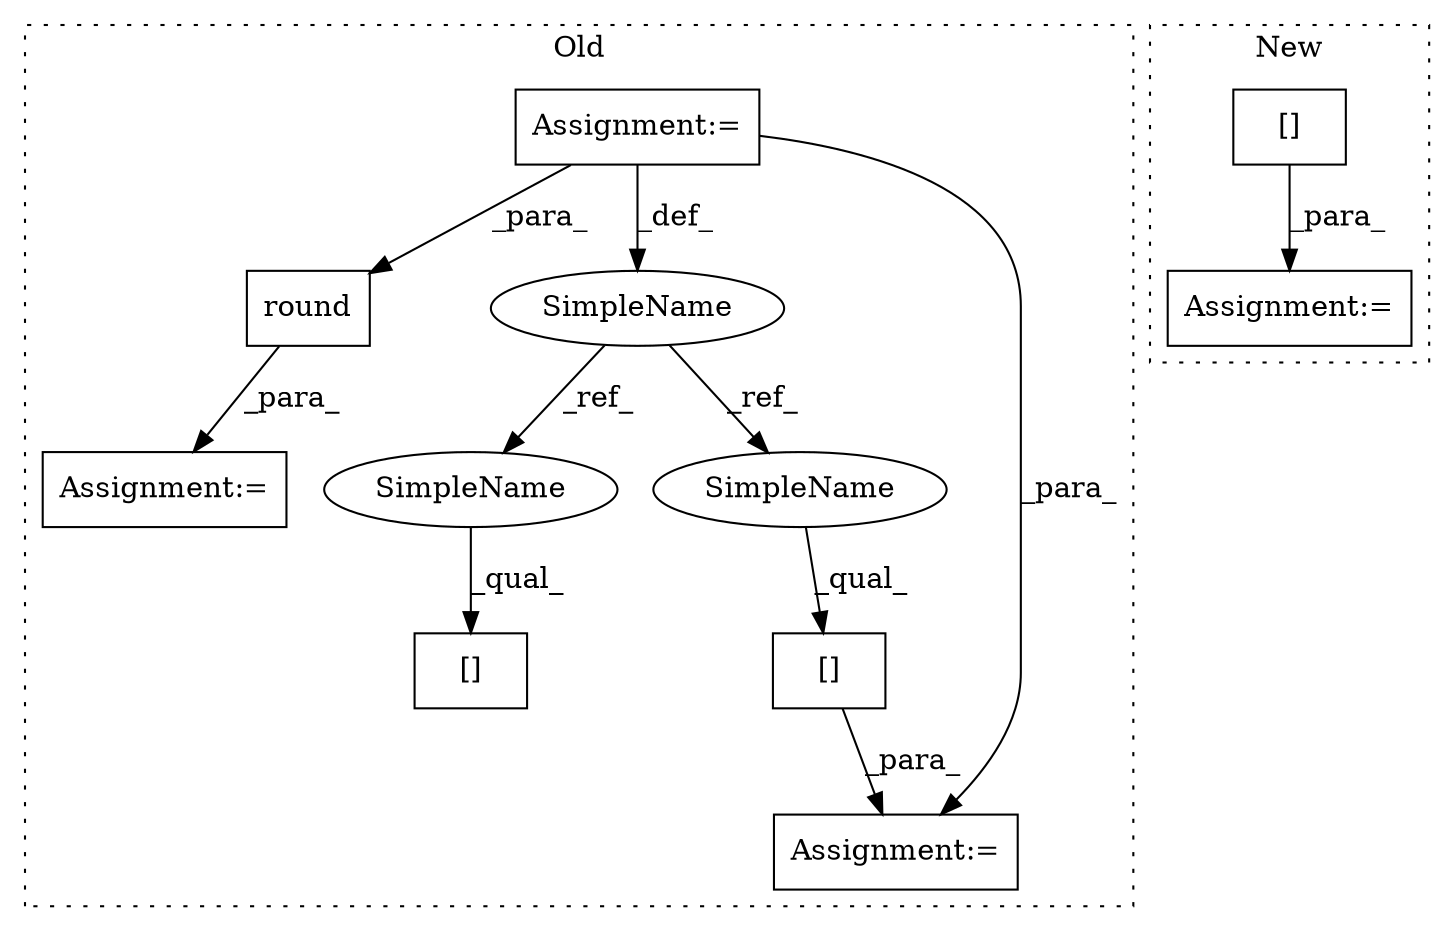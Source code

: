 digraph G {
subgraph cluster0 {
1 [label="round" a="32" s="1520,1594" l="6,1" shape="box"];
3 [label="Assignment:=" a="7" s="1513" l="1" shape="box"];
4 [label="Assignment:=" a="7" s="1279" l="1" shape="box"];
5 [label="[]" a="2" s="1445,1495" l="20,2" shape="box"];
6 [label="SimpleName" a="42" s="1350" l="14" shape="ellipse"];
7 [label="[]" a="2" s="1526,1576" l="20,2" shape="box"];
8 [label="Assignment:=" a="7" s="1444" l="1" shape="box"];
10 [label="SimpleName" a="42" s="1526" l="14" shape="ellipse"];
11 [label="SimpleName" a="42" s="1445" l="14" shape="ellipse"];
label = "Old";
style="dotted";
}
subgraph cluster1 {
2 [label="[]" a="2" s="1454,1496" l="16,1" shape="box"];
9 [label="Assignment:=" a="7" s="1453" l="1" shape="box"];
label = "New";
style="dotted";
}
1 -> 3 [label="_para_"];
2 -> 9 [label="_para_"];
4 -> 1 [label="_para_"];
4 -> 6 [label="_def_"];
4 -> 8 [label="_para_"];
5 -> 8 [label="_para_"];
6 -> 10 [label="_ref_"];
6 -> 11 [label="_ref_"];
10 -> 7 [label="_qual_"];
11 -> 5 [label="_qual_"];
}